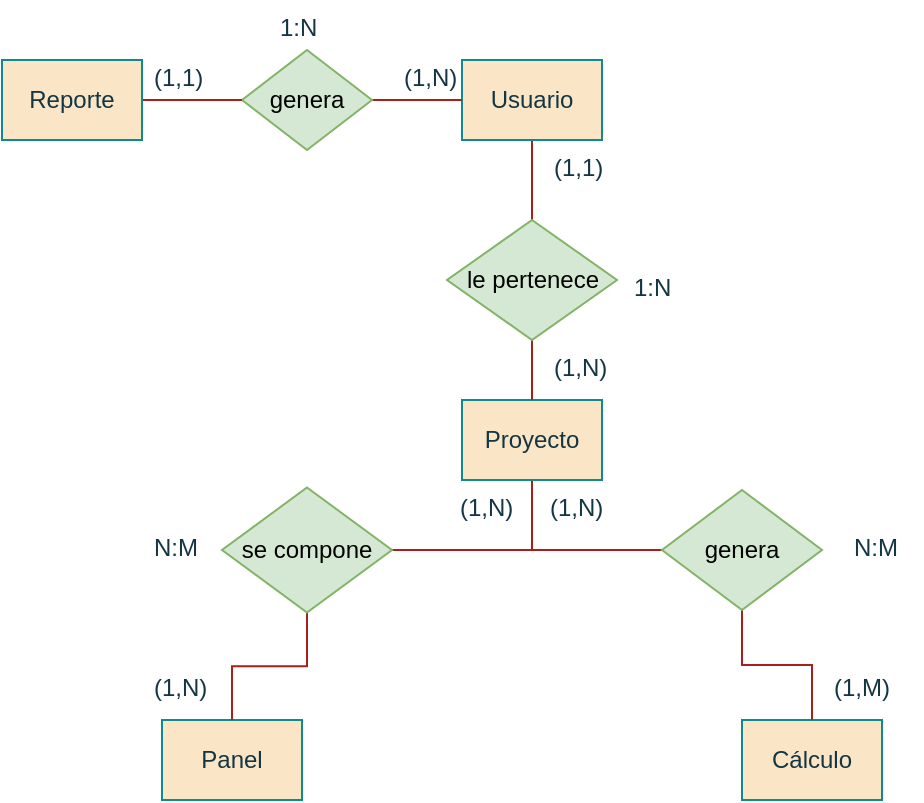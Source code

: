<mxfile version="22.1.18" type="device">
  <diagram id="R2lEEEUBdFMjLlhIrx00" name="Page-1">
    <mxGraphModel dx="989" dy="538" grid="1" gridSize="10" guides="1" tooltips="1" connect="1" arrows="1" fold="1" page="1" pageScale="1" pageWidth="850" pageHeight="1100" math="0" shadow="0" extFonts="Permanent Marker^https://fonts.googleapis.com/css?family=Permanent+Marker">
      <root>
        <mxCell id="0" />
        <mxCell id="1" parent="0" />
        <mxCell id="dBpbOFS5aE9Qb4lYlVZd-3" value="Panel" style="rounded=0;whiteSpace=wrap;html=1;labelBackgroundColor=none;fillColor=#FAE5C7;strokeColor=#0F8B8D;fontColor=#143642;" parent="1" vertex="1">
          <mxGeometry x="320" y="490" width="70" height="40" as="geometry" />
        </mxCell>
        <mxCell id="dBpbOFS5aE9Qb4lYlVZd-16" style="edgeStyle=orthogonalEdgeStyle;rounded=0;orthogonalLoop=1;jettySize=auto;html=1;exitX=0.5;exitY=1;exitDx=0;exitDy=0;entryX=0.5;entryY=0;entryDx=0;entryDy=0;endArrow=none;endFill=0;labelBackgroundColor=none;strokeColor=#A8201A;fontColor=default;" parent="1" source="dBpbOFS5aE9Qb4lYlVZd-5" target="dBpbOFS5aE9Qb4lYlVZd-8" edge="1">
          <mxGeometry relative="1" as="geometry" />
        </mxCell>
        <mxCell id="dBpbOFS5aE9Qb4lYlVZd-5" value="Usuario" style="rounded=0;whiteSpace=wrap;html=1;labelBackgroundColor=none;fillColor=#FAE5C7;strokeColor=#0F8B8D;fontColor=#143642;" parent="1" vertex="1">
          <mxGeometry x="470" y="160" width="70" height="40" as="geometry" />
        </mxCell>
        <mxCell id="dBpbOFS5aE9Qb4lYlVZd-12" style="edgeStyle=orthogonalEdgeStyle;rounded=0;orthogonalLoop=1;jettySize=auto;html=1;exitX=0.5;exitY=1;exitDx=0;exitDy=0;entryX=1;entryY=0.5;entryDx=0;entryDy=0;endArrow=none;endFill=0;labelBackgroundColor=none;strokeColor=#A8201A;fontColor=default;" parent="1" source="dBpbOFS5aE9Qb4lYlVZd-6" target="dBpbOFS5aE9Qb4lYlVZd-9" edge="1">
          <mxGeometry relative="1" as="geometry" />
        </mxCell>
        <mxCell id="dBpbOFS5aE9Qb4lYlVZd-13" style="edgeStyle=orthogonalEdgeStyle;rounded=0;orthogonalLoop=1;jettySize=auto;html=1;exitX=0.5;exitY=1;exitDx=0;exitDy=0;entryX=0;entryY=0.5;entryDx=0;entryDy=0;endArrow=none;endFill=0;labelBackgroundColor=none;strokeColor=#A8201A;fontColor=default;" parent="1" source="dBpbOFS5aE9Qb4lYlVZd-6" target="dBpbOFS5aE9Qb4lYlVZd-10" edge="1">
          <mxGeometry relative="1" as="geometry" />
        </mxCell>
        <mxCell id="dBpbOFS5aE9Qb4lYlVZd-6" value="Proyecto" style="rounded=0;whiteSpace=wrap;html=1;labelBackgroundColor=none;fillColor=#FAE5C7;strokeColor=#0F8B8D;fontColor=#143642;" parent="1" vertex="1">
          <mxGeometry x="470" y="330" width="70" height="40" as="geometry" />
        </mxCell>
        <mxCell id="dBpbOFS5aE9Qb4lYlVZd-7" value="Cálculo" style="rounded=0;whiteSpace=wrap;html=1;labelBackgroundColor=none;fillColor=#FAE5C7;strokeColor=#0F8B8D;fontColor=#143642;" parent="1" vertex="1">
          <mxGeometry x="610" y="490" width="70" height="40" as="geometry" />
        </mxCell>
        <mxCell id="dBpbOFS5aE9Qb4lYlVZd-15" style="edgeStyle=orthogonalEdgeStyle;rounded=0;orthogonalLoop=1;jettySize=auto;html=1;exitX=0.5;exitY=1;exitDx=0;exitDy=0;entryX=0.5;entryY=0;entryDx=0;entryDy=0;endArrow=none;endFill=0;labelBackgroundColor=none;strokeColor=#A8201A;fontColor=default;" parent="1" source="dBpbOFS5aE9Qb4lYlVZd-8" target="dBpbOFS5aE9Qb4lYlVZd-6" edge="1">
          <mxGeometry relative="1" as="geometry" />
        </mxCell>
        <mxCell id="dBpbOFS5aE9Qb4lYlVZd-8" value="le pertenece" style="shape=rhombus;perimeter=rhombusPerimeter;whiteSpace=wrap;html=1;align=center;labelBackgroundColor=none;fillColor=#d5e8d4;strokeColor=#82b366;" parent="1" vertex="1">
          <mxGeometry x="462.5" y="240" width="85" height="60" as="geometry" />
        </mxCell>
        <mxCell id="dBpbOFS5aE9Qb4lYlVZd-11" style="edgeStyle=orthogonalEdgeStyle;rounded=0;orthogonalLoop=1;jettySize=auto;html=1;exitX=0.5;exitY=1;exitDx=0;exitDy=0;entryX=0.5;entryY=0;entryDx=0;entryDy=0;endArrow=none;endFill=0;labelBackgroundColor=none;strokeColor=#A8201A;fontColor=default;" parent="1" source="dBpbOFS5aE9Qb4lYlVZd-9" target="dBpbOFS5aE9Qb4lYlVZd-3" edge="1">
          <mxGeometry relative="1" as="geometry" />
        </mxCell>
        <mxCell id="dBpbOFS5aE9Qb4lYlVZd-9" value="se compone" style="shape=rhombus;perimeter=rhombusPerimeter;whiteSpace=wrap;html=1;align=center;labelBackgroundColor=none;fillColor=#d5e8d4;strokeColor=#82b366;" parent="1" vertex="1">
          <mxGeometry x="350" y="373.75" width="85" height="62.5" as="geometry" />
        </mxCell>
        <mxCell id="dBpbOFS5aE9Qb4lYlVZd-14" style="edgeStyle=orthogonalEdgeStyle;rounded=0;orthogonalLoop=1;jettySize=auto;html=1;exitX=0.5;exitY=1;exitDx=0;exitDy=0;entryX=0.5;entryY=0;entryDx=0;entryDy=0;endArrow=none;endFill=0;labelBackgroundColor=none;strokeColor=#A8201A;fontColor=default;" parent="1" source="dBpbOFS5aE9Qb4lYlVZd-10" target="dBpbOFS5aE9Qb4lYlVZd-7" edge="1">
          <mxGeometry relative="1" as="geometry">
            <mxPoint x="600" y="435" as="sourcePoint" />
          </mxGeometry>
        </mxCell>
        <mxCell id="dBpbOFS5aE9Qb4lYlVZd-10" value="genera" style="shape=rhombus;perimeter=rhombusPerimeter;whiteSpace=wrap;html=1;align=center;labelBackgroundColor=none;fillColor=#d5e8d4;strokeColor=#82b366;" parent="1" vertex="1">
          <mxGeometry x="570" y="375" width="80" height="60" as="geometry" />
        </mxCell>
        <mxCell id="dBpbOFS5aE9Qb4lYlVZd-19" value="1:N" style="text;strokeColor=none;fillColor=none;spacingLeft=4;spacingRight=4;overflow=hidden;rotatable=0;points=[[0,0.5],[1,0.5]];portConstraint=eastwest;fontSize=12;whiteSpace=wrap;html=1;labelBackgroundColor=none;fontColor=#143642;" parent="1" vertex="1">
          <mxGeometry x="550" y="260" width="40" height="30" as="geometry" />
        </mxCell>
        <mxCell id="dBpbOFS5aE9Qb4lYlVZd-20" value="N:M" style="text;strokeColor=none;fillColor=none;spacingLeft=4;spacingRight=4;overflow=hidden;rotatable=0;points=[[0,0.5],[1,0.5]];portConstraint=eastwest;fontSize=12;whiteSpace=wrap;html=1;labelBackgroundColor=none;fontColor=#143642;" parent="1" vertex="1">
          <mxGeometry x="660" y="390" width="40" height="30" as="geometry" />
        </mxCell>
        <mxCell id="dBpbOFS5aE9Qb4lYlVZd-21" value="N:M" style="text;strokeColor=none;fillColor=none;spacingLeft=4;spacingRight=4;overflow=hidden;rotatable=0;points=[[0,0.5],[1,0.5]];portConstraint=eastwest;fontSize=12;whiteSpace=wrap;html=1;labelBackgroundColor=none;fontColor=#143642;" parent="1" vertex="1">
          <mxGeometry x="310" y="390" width="40" height="30" as="geometry" />
        </mxCell>
        <mxCell id="dBpbOFS5aE9Qb4lYlVZd-23" value="(1,1)" style="text;strokeColor=none;fillColor=none;spacingLeft=4;spacingRight=4;overflow=hidden;rotatable=0;points=[[0,0.5],[1,0.5]];portConstraint=eastwest;fontSize=12;whiteSpace=wrap;html=1;labelBackgroundColor=none;fontColor=#143642;" parent="1" vertex="1">
          <mxGeometry x="510" y="200" width="40" height="30" as="geometry" />
        </mxCell>
        <mxCell id="dBpbOFS5aE9Qb4lYlVZd-24" value="(1,N)" style="text;strokeColor=none;fillColor=none;spacingLeft=4;spacingRight=4;overflow=hidden;rotatable=0;points=[[0,0.5],[1,0.5]];portConstraint=eastwest;fontSize=12;whiteSpace=wrap;html=1;labelBackgroundColor=none;fontColor=#143642;" parent="1" vertex="1">
          <mxGeometry x="510" y="300" width="40" height="30" as="geometry" />
        </mxCell>
        <mxCell id="dBpbOFS5aE9Qb4lYlVZd-25" value="(1,N)" style="text;strokeColor=none;fillColor=none;spacingLeft=4;spacingRight=4;overflow=hidden;rotatable=0;points=[[0,0.5],[1,0.5]];portConstraint=eastwest;fontSize=12;whiteSpace=wrap;html=1;labelBackgroundColor=none;fontColor=#143642;" parent="1" vertex="1">
          <mxGeometry x="507.5" y="370" width="40" height="30" as="geometry" />
        </mxCell>
        <mxCell id="dBpbOFS5aE9Qb4lYlVZd-26" value="(1,M)" style="text;strokeColor=none;fillColor=none;spacingLeft=4;spacingRight=4;overflow=hidden;rotatable=0;points=[[0,0.5],[1,0.5]];portConstraint=eastwest;fontSize=12;whiteSpace=wrap;html=1;labelBackgroundColor=none;fontColor=#143642;" parent="1" vertex="1">
          <mxGeometry x="650" y="460" width="40" height="30" as="geometry" />
        </mxCell>
        <mxCell id="8BqdUvzPYRBws3hmJ52X-2" style="edgeStyle=orthogonalEdgeStyle;rounded=0;orthogonalLoop=1;jettySize=auto;html=1;exitX=1;exitY=0.5;exitDx=0;exitDy=0;entryX=0;entryY=0.5;entryDx=0;entryDy=0;endArrow=none;endFill=0;labelBackgroundColor=none;strokeColor=#A8201A;fontColor=default;" edge="1" parent="1" source="8BqdUvzPYRBws3hmJ52X-1" target="dBpbOFS5aE9Qb4lYlVZd-5">
          <mxGeometry relative="1" as="geometry" />
        </mxCell>
        <mxCell id="8BqdUvzPYRBws3hmJ52X-1" value="genera" style="shape=rhombus;perimeter=rhombusPerimeter;whiteSpace=wrap;html=1;align=center;labelBackgroundColor=none;fillColor=#d5e8d4;strokeColor=#82b366;" vertex="1" parent="1">
          <mxGeometry x="360" y="155" width="65" height="50" as="geometry" />
        </mxCell>
        <mxCell id="8BqdUvzPYRBws3hmJ52X-4" style="edgeStyle=orthogonalEdgeStyle;rounded=0;orthogonalLoop=1;jettySize=auto;html=1;exitX=1;exitY=0.5;exitDx=0;exitDy=0;entryX=0;entryY=0.5;entryDx=0;entryDy=0;endArrow=none;endFill=0;labelBackgroundColor=none;strokeColor=#A8201A;fontColor=default;" edge="1" parent="1" source="8BqdUvzPYRBws3hmJ52X-3" target="8BqdUvzPYRBws3hmJ52X-1">
          <mxGeometry relative="1" as="geometry" />
        </mxCell>
        <mxCell id="8BqdUvzPYRBws3hmJ52X-3" value="Reporte" style="rounded=0;whiteSpace=wrap;html=1;labelBackgroundColor=none;fillColor=#FAE5C7;strokeColor=#0F8B8D;fontColor=#143642;" vertex="1" parent="1">
          <mxGeometry x="240" y="160" width="70" height="40" as="geometry" />
        </mxCell>
        <mxCell id="8BqdUvzPYRBws3hmJ52X-5" value="1:N" style="text;strokeColor=none;fillColor=none;spacingLeft=4;spacingRight=4;overflow=hidden;rotatable=0;points=[[0,0.5],[1,0.5]];portConstraint=eastwest;fontSize=12;whiteSpace=wrap;html=1;labelBackgroundColor=none;fontColor=#143642;" vertex="1" parent="1">
          <mxGeometry x="372.5" y="130" width="40" height="30" as="geometry" />
        </mxCell>
        <mxCell id="8BqdUvzPYRBws3hmJ52X-6" value="(1,N)" style="text;strokeColor=none;fillColor=none;spacingLeft=4;spacingRight=4;overflow=hidden;rotatable=0;points=[[0,0.5],[1,0.5]];portConstraint=eastwest;fontSize=12;whiteSpace=wrap;html=1;labelBackgroundColor=none;fontColor=#143642;" vertex="1" parent="1">
          <mxGeometry x="435" y="155" width="40" height="30" as="geometry" />
        </mxCell>
        <mxCell id="8BqdUvzPYRBws3hmJ52X-7" value="(1,1)" style="text;strokeColor=none;fillColor=none;spacingLeft=4;spacingRight=4;overflow=hidden;rotatable=0;points=[[0,0.5],[1,0.5]];portConstraint=eastwest;fontSize=12;whiteSpace=wrap;html=1;labelBackgroundColor=none;fontColor=#143642;" vertex="1" parent="1">
          <mxGeometry x="310" y="155" width="40" height="30" as="geometry" />
        </mxCell>
        <mxCell id="8BqdUvzPYRBws3hmJ52X-8" value="(1,N)" style="text;strokeColor=none;fillColor=none;spacingLeft=4;spacingRight=4;overflow=hidden;rotatable=0;points=[[0,0.5],[1,0.5]];portConstraint=eastwest;fontSize=12;whiteSpace=wrap;html=1;labelBackgroundColor=none;fontColor=#143642;" vertex="1" parent="1">
          <mxGeometry x="462.5" y="370" width="40" height="30" as="geometry" />
        </mxCell>
        <mxCell id="8BqdUvzPYRBws3hmJ52X-9" value="(1,N)" style="text;strokeColor=none;fillColor=none;spacingLeft=4;spacingRight=4;overflow=hidden;rotatable=0;points=[[0,0.5],[1,0.5]];portConstraint=eastwest;fontSize=12;whiteSpace=wrap;html=1;labelBackgroundColor=none;fontColor=#143642;" vertex="1" parent="1">
          <mxGeometry x="310" y="460" width="40" height="30" as="geometry" />
        </mxCell>
      </root>
    </mxGraphModel>
  </diagram>
</mxfile>
